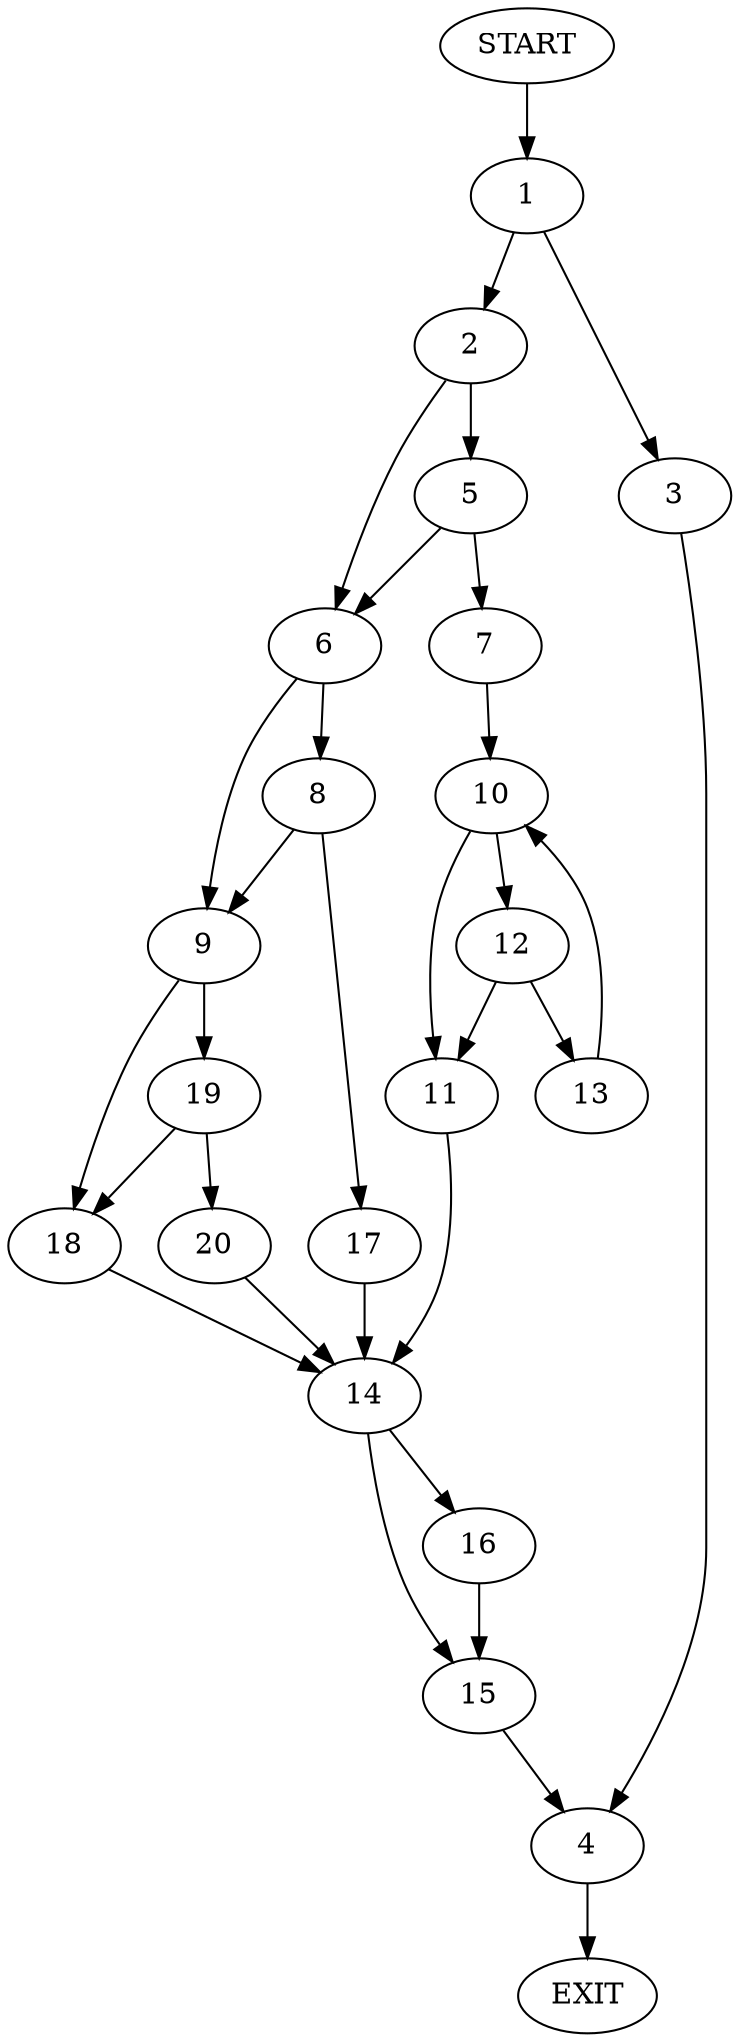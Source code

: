 digraph {
0 [label="START"]
21 [label="EXIT"]
0 -> 1
1 -> 2
1 -> 3
3 -> 4
2 -> 5
2 -> 6
5 -> 7
5 -> 6
6 -> 8
6 -> 9
7 -> 10
10 -> 11
10 -> 12
12 -> 11
12 -> 13
11 -> 14
13 -> 10
14 -> 15
14 -> 16
8 -> 9
8 -> 17
9 -> 18
9 -> 19
17 -> 14
19 -> 20
19 -> 18
18 -> 14
20 -> 14
16 -> 15
15 -> 4
4 -> 21
}
